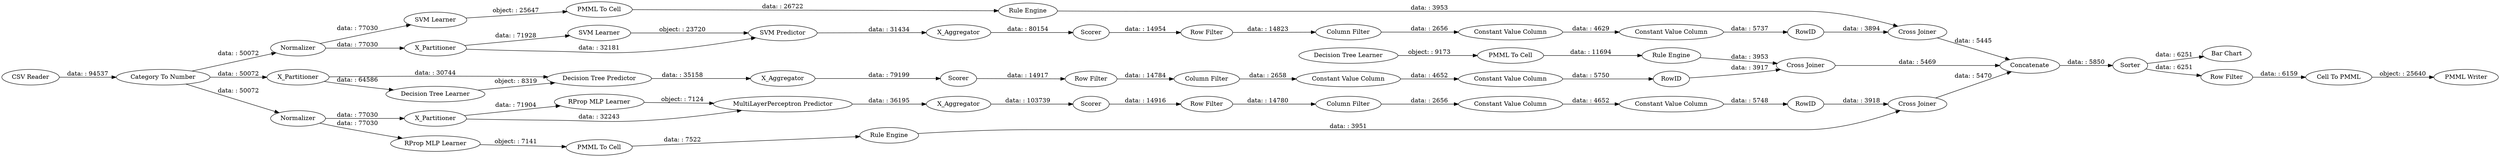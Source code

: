 digraph {
	"-8028120630861444185_40" [label=Normalizer]
	"2765254506513246178_65" [label=Concatenate]
	"2765254506513246178_75" [label="Bar Chart"]
	"-9087959207022905075_35" [label="Rule Engine"]
	"-9087959207022905075_34" [label="PMML To Cell"]
	"352853062678578868_39" [label=Scorer]
	"5091326756571085558_294" [label="Column Filter"]
	"-7350852815713644543_294" [label="Column Filter"]
	"-7350852815713644543_293" [label=RowID]
	"3176847358550840033_32" [label="MultiLayerPerceptron Predictor"]
	"-3182093501267342819_292" [label="Constant Value Column"]
	"-8028120630861444185_31" [label="SVM Learner"]
	"-8028120630861444185_2" [label=X_Partitioner]
	"-1260665239624110431_35" [label="RProp MLP Learner"]
	"-1167977125199804100_34" [label="Rule Engine"]
	"-7350852815713644543_290" [label="Constant Value Column"]
	"-7350852815713644543_292" [label="Constant Value Column"]
	"-3182093501267342819_290" [label="Constant Value Column"]
	"-1260665239624110431_22" [label="PMML To Cell"]
	"2765254506513246178_70" [label="Row Filter"]
	"5091326756571085558_293" [label=RowID]
	"-8028120630861444185_39" [label="Cross Joiner"]
	"-9087959207022905075_33" [label="SVM Learner"]
	"3176847358550840033_38" [label="Cross Joiner"]
	"352853062678578868_2" [label=X_Partitioner]
	"5091326756571085558_9" [label="Row Filter"]
	"3176847358550840033_2" [label=X_Partitioner]
	"-3182093501267342819_9" [label="Row Filter"]
	"3176847358550840033_40" [label=Scorer]
	"-3182093501267342819_294" [label="Column Filter"]
	"-3182093501267342819_293" [label=RowID]
	"-1167977125199804100_33" [label="Decision Tree Learner"]
	"2765254506513246178_73" [label="PMML Writer"]
	"352853062678578868_7" [label=X_Aggregator]
	"3176847358550840033_31" [label="RProp MLP Learner"]
	"352853062678578868_38" [label="Cross Joiner"]
	"-8028120630861444185_41" [label=Scorer]
	"2765254506513246178_66" [label="CSV Reader"]
	"-1167977125199804100_28" [label="PMML To Cell"]
	"-8028120630861444185_32" [label="SVM Predictor"]
	"2765254506513246178_64" [label="Category To Number"]
	"352853062678578868_32" [label="Decision Tree Predictor"]
	"352853062678578868_31" [label="Decision Tree Learner"]
	"3176847358550840033_7" [label=X_Aggregator]
	"-8028120630861444185_7" [label=X_Aggregator]
	"5091326756571085558_292" [label="Constant Value Column"]
	"-7350852815713644543_9" [label="Row Filter"]
	"3176847358550840033_39" [label=Normalizer]
	"2765254506513246178_68" [label=Sorter]
	"2765254506513246178_74" [label="Cell To PMML"]
	"5091326756571085558_290" [label="Constant Value Column"]
	"-1260665239624110431_34" [label="Rule Engine"]
	"-1260665239624110431_35" -> "-1260665239624110431_22" [label="object: : 7141"]
	"-7350852815713644543_294" -> "-7350852815713644543_290" [label="data: : 2656"]
	"-8028120630861444185_2" -> "-8028120630861444185_32" [label="data: : 32181"]
	"3176847358550840033_40" -> "-7350852815713644543_9" [label="data: : 14916"]
	"2765254506513246178_68" -> "2765254506513246178_75" [label="data: : 6251"]
	"352853062678578868_7" -> "352853062678578868_39" [label="data: : 79199"]
	"2765254506513246178_64" -> "3176847358550840033_39" [label="data: : 50072"]
	"-8028120630861444185_7" -> "-8028120630861444185_41" [label="data: : 80154"]
	"-3182093501267342819_294" -> "-3182093501267342819_290" [label="data: : 2656"]
	"-1167977125199804100_33" -> "-1167977125199804100_28" [label="object: : 9173"]
	"-8028120630861444185_40" -> "-9087959207022905075_33" [label="data: : 77030"]
	"3176847358550840033_39" -> "3176847358550840033_2" [label="data: : 77030"]
	"2765254506513246178_64" -> "-8028120630861444185_40" [label="data: : 50072"]
	"2765254506513246178_70" -> "2765254506513246178_74" [label="data: : 6159"]
	"5091326756571085558_290" -> "5091326756571085558_292" [label="data: : 4652"]
	"-1260665239624110431_22" -> "-1260665239624110431_34" [label="data: : 7522"]
	"3176847358550840033_2" -> "3176847358550840033_32" [label="data: : 32243"]
	"-9087959207022905075_34" -> "-9087959207022905075_35" [label="data: : 26722"]
	"2765254506513246178_65" -> "2765254506513246178_68" [label="data: : 5850"]
	"5091326756571085558_9" -> "5091326756571085558_294" [label="data: : 14784"]
	"-8028120630861444185_39" -> "2765254506513246178_65" [label="data: : 5445"]
	"3176847358550840033_38" -> "2765254506513246178_65" [label="data: : 5470"]
	"-1260665239624110431_34" -> "3176847358550840033_38" [label="data: : 3951"]
	"-7350852815713644543_9" -> "-7350852815713644543_294" [label="data: : 14780"]
	"-1167977125199804100_34" -> "352853062678578868_38" [label="data: : 3953"]
	"-8028120630861444185_2" -> "-8028120630861444185_31" [label="data: : 71928"]
	"-3182093501267342819_9" -> "-3182093501267342819_294" [label="data: : 14823"]
	"-8028120630861444185_40" -> "-8028120630861444185_2" [label="data: : 77030"]
	"2765254506513246178_68" -> "2765254506513246178_70" [label="data: : 6251"]
	"3176847358550840033_2" -> "3176847358550840033_31" [label="data: : 71904"]
	"-8028120630861444185_31" -> "-8028120630861444185_32" [label="object: : 23720"]
	"-8028120630861444185_41" -> "-3182093501267342819_9" [label="data: : 14954"]
	"3176847358550840033_7" -> "3176847358550840033_40" [label="data: : 103739"]
	"3176847358550840033_32" -> "3176847358550840033_7" [label="data: : 36195"]
	"352853062678578868_38" -> "2765254506513246178_65" [label="data: : 5469"]
	"352853062678578868_31" -> "352853062678578868_32" [label="object: : 8319"]
	"-7350852815713644543_293" -> "3176847358550840033_38" [label="data: : 3918"]
	"-1167977125199804100_28" -> "-1167977125199804100_34" [label="data: : 11694"]
	"2765254506513246178_74" -> "2765254506513246178_73" [label="object: : 25640"]
	"-3182093501267342819_290" -> "-3182093501267342819_292" [label="data: : 4629"]
	"2765254506513246178_64" -> "352853062678578868_2" [label="data: : 50072"]
	"352853062678578868_39" -> "5091326756571085558_9" [label="data: : 14917"]
	"-8028120630861444185_32" -> "-8028120630861444185_7" [label="data: : 31434"]
	"-7350852815713644543_290" -> "-7350852815713644543_292" [label="data: : 4652"]
	"3176847358550840033_31" -> "3176847358550840033_32" [label="object: : 7124"]
	"5091326756571085558_292" -> "5091326756571085558_293" [label="data: : 5750"]
	"-7350852815713644543_292" -> "-7350852815713644543_293" [label="data: : 5748"]
	"-9087959207022905075_35" -> "-8028120630861444185_39" [label="data: : 3953"]
	"352853062678578868_2" -> "352853062678578868_32" [label="data: : 30744"]
	"5091326756571085558_294" -> "5091326756571085558_290" [label="data: : 2658"]
	"352853062678578868_2" -> "352853062678578868_31" [label="data: : 64586"]
	"-9087959207022905075_33" -> "-9087959207022905075_34" [label="object: : 25647"]
	"-3182093501267342819_293" -> "-8028120630861444185_39" [label="data: : 3894"]
	"5091326756571085558_293" -> "352853062678578868_38" [label="data: : 3917"]
	"-3182093501267342819_292" -> "-3182093501267342819_293" [label="data: : 5737"]
	"2765254506513246178_66" -> "2765254506513246178_64" [label="data: : 94537"]
	"3176847358550840033_39" -> "-1260665239624110431_35" [label="data: : 77030"]
	"352853062678578868_32" -> "352853062678578868_7" [label="data: : 35158"]
	rankdir=LR
}
